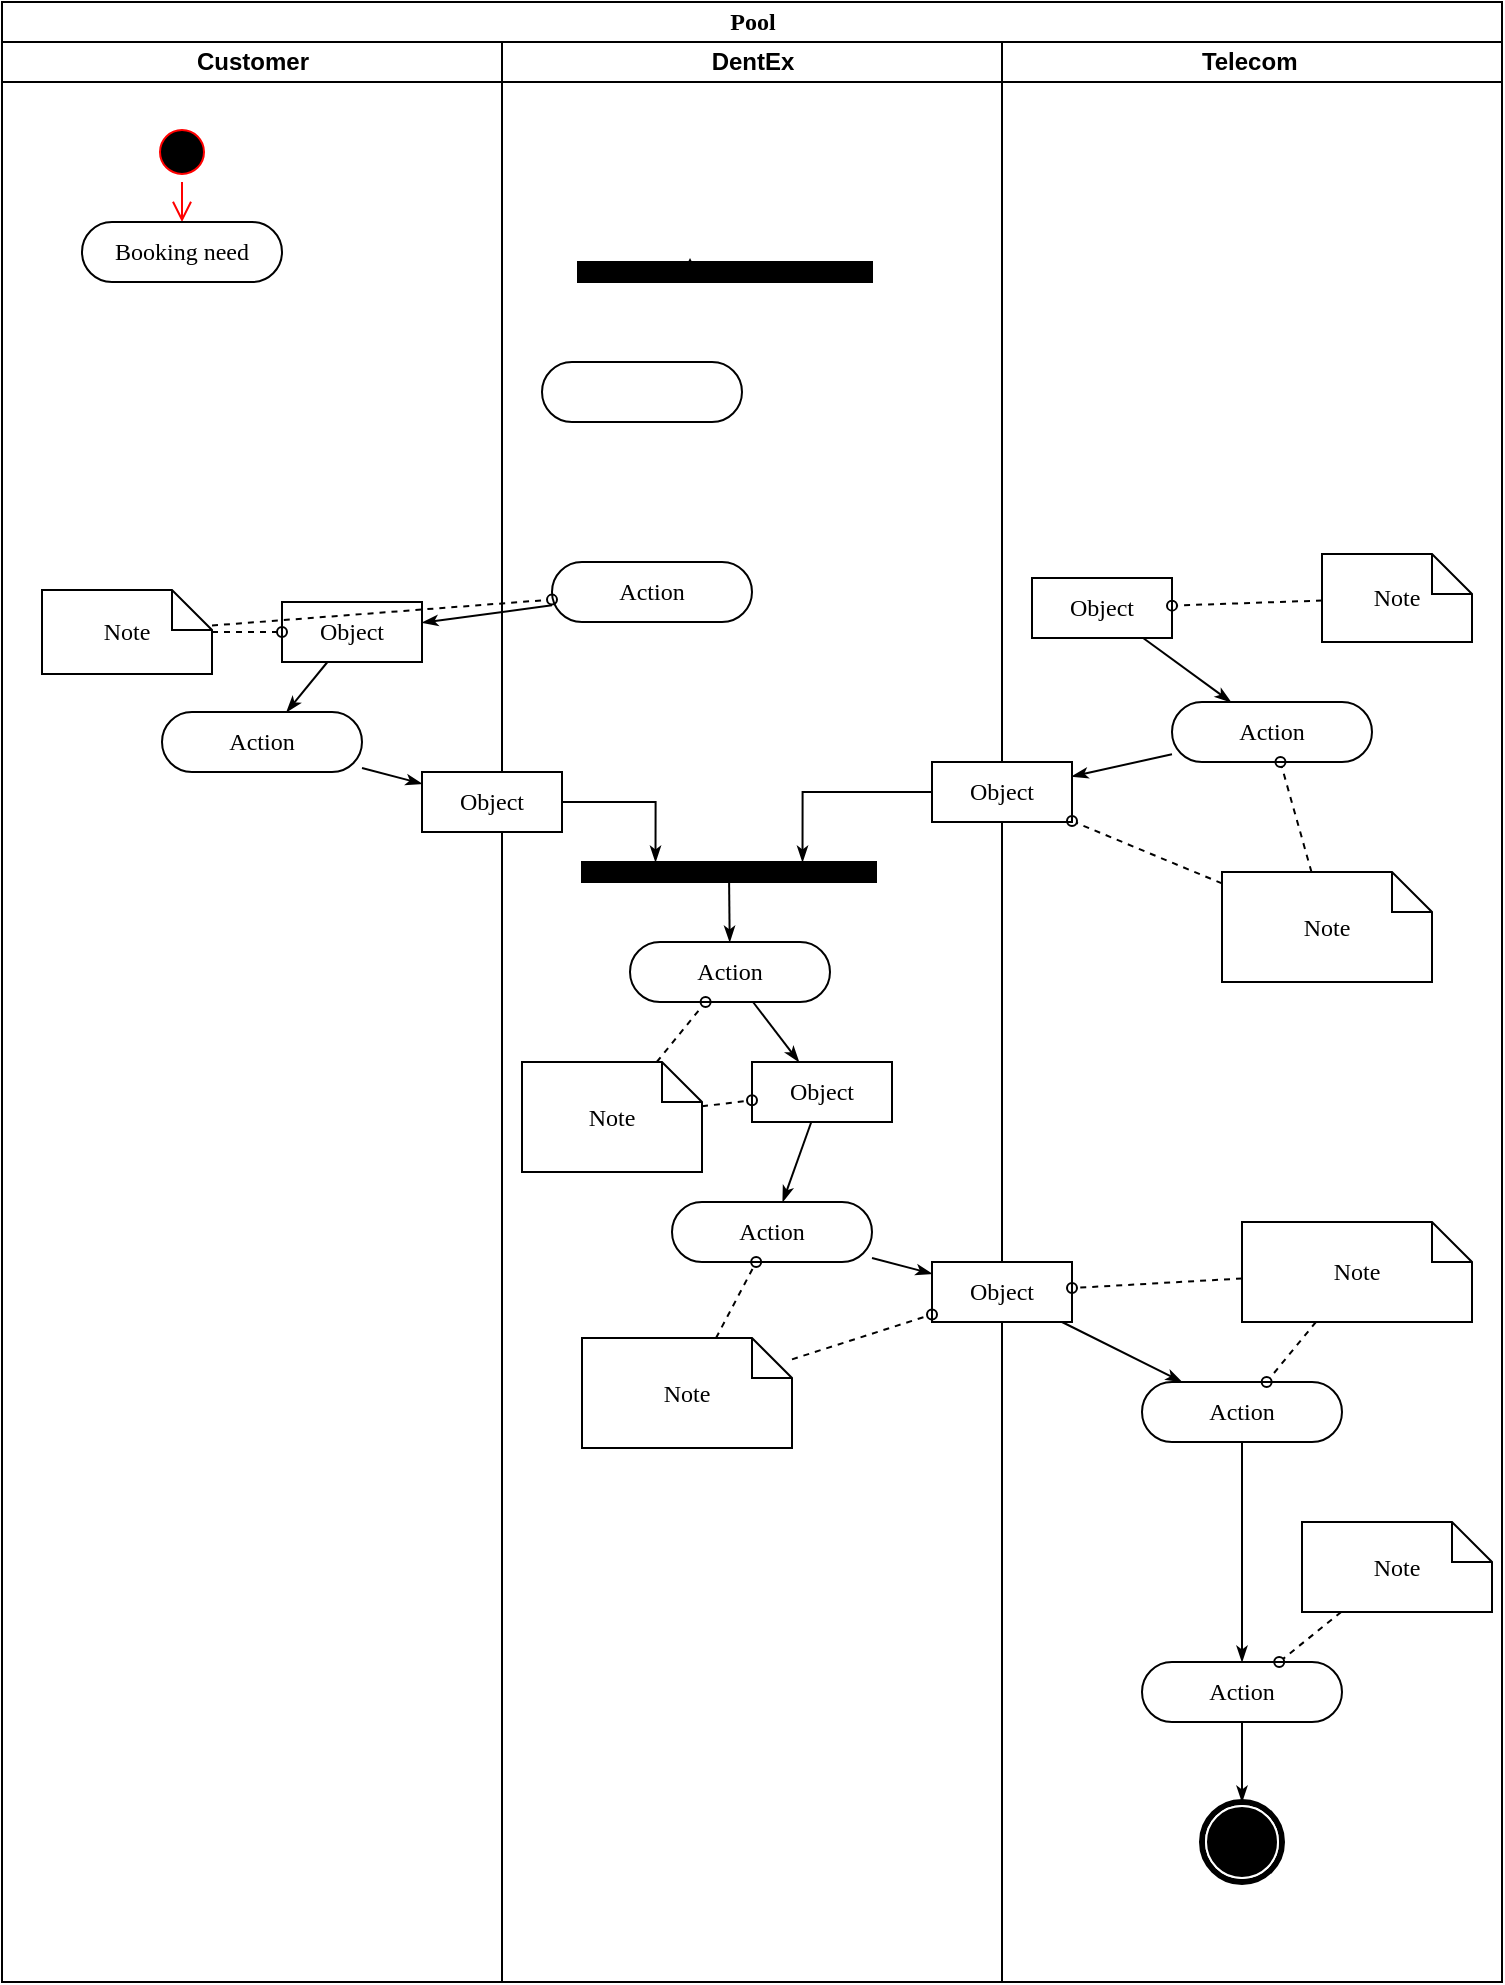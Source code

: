 <mxfile version="14.4.2" type="github" pages="4">
  <diagram name="Page-1" id="0783ab3e-0a74-02c8-0abd-f7b4e66b4bec">
    <mxGraphModel dx="1422" dy="794" grid="1" gridSize="10" guides="1" tooltips="1" connect="1" arrows="1" fold="1" page="1" pageScale="1" pageWidth="850" pageHeight="1100" background="#ffffff" math="0" shadow="0">
      <root>
        <mxCell id="0" />
        <mxCell id="1" parent="0" />
        <mxCell id="1c1d494c118603dd-1" value="Pool" style="swimlane;html=1;childLayout=stackLayout;startSize=20;rounded=0;shadow=0;comic=0;labelBackgroundColor=none;strokeWidth=1;fontFamily=Verdana;fontSize=12;align=center;" parent="1" vertex="1">
          <mxGeometry x="40" y="20" width="750" height="990" as="geometry">
            <mxRectangle x="40" y="20" width="60" height="20" as="alternateBounds" />
          </mxGeometry>
        </mxCell>
        <mxCell id="1c1d494c118603dd-2" value="Customer" style="swimlane;html=1;startSize=20;" parent="1c1d494c118603dd-1" vertex="1">
          <mxGeometry y="20" width="250" height="970" as="geometry" />
        </mxCell>
        <mxCell id="1c1d494c118603dd-7" value="Action" style="rounded=1;whiteSpace=wrap;html=1;shadow=0;comic=0;labelBackgroundColor=none;strokeWidth=1;fontFamily=Verdana;fontSize=12;align=center;arcSize=50;" parent="1c1d494c118603dd-2" vertex="1">
          <mxGeometry x="80" y="335" width="100" height="30" as="geometry" />
        </mxCell>
        <mxCell id="1c1d494c118603dd-35" style="edgeStyle=none;rounded=0;html=1;labelBackgroundColor=none;startArrow=none;startFill=0;startSize=5;endArrow=classicThin;endFill=1;endSize=5;jettySize=auto;orthogonalLoop=1;strokeWidth=1;fontFamily=Verdana;fontSize=12" parent="1c1d494c118603dd-2" source="1c1d494c118603dd-10" target="1c1d494c118603dd-7" edge="1">
          <mxGeometry relative="1" as="geometry" />
        </mxCell>
        <mxCell id="1c1d494c118603dd-10" value="Object" style="rounded=0;whiteSpace=wrap;html=1;shadow=0;comic=0;labelBackgroundColor=none;strokeWidth=1;fontFamily=Verdana;fontSize=12;align=center;arcSize=50;" parent="1c1d494c118603dd-2" vertex="1">
          <mxGeometry x="140" y="280" width="70" height="30" as="geometry" />
        </mxCell>
        <mxCell id="1c1d494c118603dd-47" style="edgeStyle=none;rounded=0;html=1;dashed=1;labelBackgroundColor=none;startArrow=none;startFill=0;startSize=5;endArrow=oval;endFill=0;endSize=5;jettySize=auto;orthogonalLoop=1;strokeWidth=1;fontFamily=Verdana;fontSize=12" parent="1c1d494c118603dd-2" source="1c1d494c118603dd-21" target="1c1d494c118603dd-10" edge="1">
          <mxGeometry relative="1" as="geometry" />
        </mxCell>
        <mxCell id="1c1d494c118603dd-21" value="Note" style="shape=note;whiteSpace=wrap;html=1;rounded=0;shadow=0;comic=0;labelBackgroundColor=none;strokeWidth=1;fontFamily=Verdana;fontSize=12;align=center;size=20;" parent="1c1d494c118603dd-2" vertex="1">
          <mxGeometry x="20" y="274" width="85" height="42" as="geometry" />
        </mxCell>
        <mxCell id="fylUbaiRWSBlvSD2-Fe6-2" value="" style="ellipse;html=1;shape=startState;fillColor=#000000;strokeColor=#ff0000;" vertex="1" parent="1c1d494c118603dd-2">
          <mxGeometry x="75" y="40" width="30" height="30" as="geometry" />
        </mxCell>
        <mxCell id="fylUbaiRWSBlvSD2-Fe6-3" value="" style="edgeStyle=orthogonalEdgeStyle;html=1;verticalAlign=bottom;endArrow=open;endSize=8;strokeColor=#ff0000;" edge="1" source="fylUbaiRWSBlvSD2-Fe6-2" parent="1c1d494c118603dd-2">
          <mxGeometry relative="1" as="geometry">
            <mxPoint x="90" y="90" as="targetPoint" />
          </mxGeometry>
        </mxCell>
        <mxCell id="Eo7OAkcIlS5WO51Id_is-1" value="Booking need" style="rounded=1;whiteSpace=wrap;html=1;shadow=0;comic=0;labelBackgroundColor=none;strokeWidth=1;fontFamily=Verdana;fontSize=12;align=center;arcSize=50;" vertex="1" parent="1c1d494c118603dd-2">
          <mxGeometry x="40" y="90" width="100" height="30" as="geometry" />
        </mxCell>
        <mxCell id="1c1d494c118603dd-3" value="DentEx" style="swimlane;html=1;startSize=20;" parent="1c1d494c118603dd-1" vertex="1">
          <mxGeometry x="250" y="20" width="250" height="970" as="geometry" />
        </mxCell>
        <mxCell id="1c1d494c118603dd-40" style="edgeStyle=none;rounded=0;html=1;labelBackgroundColor=none;startArrow=none;startFill=0;startSize=5;endArrow=classicThin;endFill=1;endSize=5;jettySize=auto;orthogonalLoop=1;strokeWidth=1;fontFamily=Verdana;fontSize=12" parent="1c1d494c118603dd-3" source="1c1d494c118603dd-11" target="1c1d494c118603dd-15" edge="1">
          <mxGeometry relative="1" as="geometry" />
        </mxCell>
        <mxCell id="1c1d494c118603dd-11" value="Action" style="rounded=1;whiteSpace=wrap;html=1;shadow=0;comic=0;labelBackgroundColor=none;strokeWidth=1;fontFamily=Verdana;fontSize=12;align=center;arcSize=50;" parent="1c1d494c118603dd-3" vertex="1">
          <mxGeometry x="64" y="450" width="100" height="30" as="geometry" />
        </mxCell>
        <mxCell id="1c1d494c118603dd-39" style="edgeStyle=none;rounded=0;html=1;labelBackgroundColor=none;startArrow=none;startFill=0;startSize=5;endArrow=classicThin;endFill=1;endSize=5;jettySize=auto;orthogonalLoop=1;strokeWidth=1;fontFamily=Verdana;fontSize=12" parent="1c1d494c118603dd-3" source="1c1d494c118603dd-12" target="1c1d494c118603dd-11" edge="1">
          <mxGeometry relative="1" as="geometry" />
        </mxCell>
        <mxCell id="1c1d494c118603dd-12" value="" style="whiteSpace=wrap;html=1;rounded=0;shadow=0;comic=0;labelBackgroundColor=none;strokeWidth=1;fillColor=#000000;fontFamily=Verdana;fontSize=12;align=center;rotation=0;" parent="1c1d494c118603dd-3" vertex="1">
          <mxGeometry x="40" y="410" width="147" height="10" as="geometry" />
        </mxCell>
        <mxCell id="1c1d494c118603dd-32" style="edgeStyle=orthogonalEdgeStyle;rounded=0;html=1;entryX=0.25;entryY=0;labelBackgroundColor=none;startArrow=none;startFill=0;startSize=5;endArrow=classicThin;endFill=1;endSize=5;jettySize=auto;orthogonalLoop=1;strokeWidth=1;fontFamily=Verdana;fontSize=12" parent="1c1d494c118603dd-3" source="1c1d494c118603dd-14" target="1c1d494c118603dd-12" edge="1">
          <mxGeometry relative="1" as="geometry" />
        </mxCell>
        <mxCell id="1c1d494c118603dd-14" value="Object" style="rounded=0;whiteSpace=wrap;html=1;shadow=0;comic=0;labelBackgroundColor=none;strokeWidth=1;fontFamily=Verdana;fontSize=12;align=center;arcSize=50;" parent="1c1d494c118603dd-3" vertex="1">
          <mxGeometry x="-40" y="365" width="70" height="30" as="geometry" />
        </mxCell>
        <mxCell id="1c1d494c118603dd-41" style="edgeStyle=none;rounded=0;html=1;labelBackgroundColor=none;startArrow=none;startFill=0;startSize=5;endArrow=classicThin;endFill=1;endSize=5;jettySize=auto;orthogonalLoop=1;strokeWidth=1;fontFamily=Verdana;fontSize=12" parent="1c1d494c118603dd-3" source="1c1d494c118603dd-15" target="1c1d494c118603dd-16" edge="1">
          <mxGeometry relative="1" as="geometry" />
        </mxCell>
        <mxCell id="1c1d494c118603dd-15" value="Object" style="rounded=0;whiteSpace=wrap;html=1;shadow=0;comic=0;labelBackgroundColor=none;strokeWidth=1;fontFamily=Verdana;fontSize=12;align=center;arcSize=50;" parent="1c1d494c118603dd-3" vertex="1">
          <mxGeometry x="125" y="510" width="70" height="30" as="geometry" />
        </mxCell>
        <mxCell id="1c1d494c118603dd-16" value="Action" style="rounded=1;whiteSpace=wrap;html=1;shadow=0;comic=0;labelBackgroundColor=none;strokeWidth=1;fontFamily=Verdana;fontSize=12;align=center;arcSize=50;" parent="1c1d494c118603dd-3" vertex="1">
          <mxGeometry x="85" y="580" width="100" height="30" as="geometry" />
        </mxCell>
        <mxCell id="1c1d494c118603dd-52" style="edgeStyle=none;rounded=0;html=1;dashed=1;labelBackgroundColor=none;startArrow=none;startFill=0;startSize=5;endArrow=oval;endFill=0;endSize=5;jettySize=auto;orthogonalLoop=1;strokeWidth=1;fontFamily=Verdana;fontSize=12" parent="1c1d494c118603dd-3" source="1c1d494c118603dd-23" target="1c1d494c118603dd-11" edge="1">
          <mxGeometry relative="1" as="geometry" />
        </mxCell>
        <mxCell id="1c1d494c118603dd-53" style="edgeStyle=none;rounded=0;html=1;dashed=1;labelBackgroundColor=none;startArrow=none;startFill=0;startSize=5;endArrow=oval;endFill=0;endSize=5;jettySize=auto;orthogonalLoop=1;strokeWidth=1;fontFamily=Verdana;fontSize=12" parent="1c1d494c118603dd-3" source="1c1d494c118603dd-23" target="1c1d494c118603dd-15" edge="1">
          <mxGeometry relative="1" as="geometry" />
        </mxCell>
        <mxCell id="1c1d494c118603dd-23" value="Note" style="shape=note;whiteSpace=wrap;html=1;rounded=0;shadow=0;comic=0;labelBackgroundColor=none;strokeWidth=1;fontFamily=Verdana;fontSize=12;align=center;size=20;" parent="1c1d494c118603dd-3" vertex="1">
          <mxGeometry x="10" y="510" width="90" height="55" as="geometry" />
        </mxCell>
        <mxCell id="1c1d494c118603dd-54" style="edgeStyle=none;rounded=0;html=1;dashed=1;labelBackgroundColor=none;startArrow=none;startFill=0;startSize=5;endArrow=oval;endFill=0;endSize=5;jettySize=auto;orthogonalLoop=1;strokeWidth=1;fontFamily=Verdana;fontSize=12" parent="1c1d494c118603dd-3" source="1c1d494c118603dd-24" target="1c1d494c118603dd-16" edge="1">
          <mxGeometry relative="1" as="geometry" />
        </mxCell>
        <mxCell id="1c1d494c118603dd-24" value="Note" style="shape=note;whiteSpace=wrap;html=1;rounded=0;shadow=0;comic=0;labelBackgroundColor=none;strokeWidth=1;fontFamily=Verdana;fontSize=12;align=center;size=20;" parent="1c1d494c118603dd-3" vertex="1">
          <mxGeometry x="40" y="648" width="105" height="55" as="geometry" />
        </mxCell>
        <mxCell id="1c1d494c118603dd-6" value="Action" style="rounded=1;whiteSpace=wrap;html=1;shadow=0;comic=0;labelBackgroundColor=none;strokeWidth=1;fontFamily=Verdana;fontSize=12;align=center;arcSize=50;" parent="1c1d494c118603dd-3" vertex="1">
          <mxGeometry x="25" y="260" width="100" height="30" as="geometry" />
        </mxCell>
        <mxCell id="60571a20871a0731-3" value="" style="whiteSpace=wrap;html=1;rounded=0;shadow=0;comic=0;labelBackgroundColor=none;strokeWidth=1;fillColor=#000000;fontFamily=Verdana;fontSize=12;align=center;rotation=0;" parent="1c1d494c118603dd-3" vertex="1">
          <mxGeometry x="38" y="110" width="147" height="10" as="geometry" />
        </mxCell>
        <mxCell id="Eo7OAkcIlS5WO51Id_is-2" style="edgeStyle=orthogonalEdgeStyle;rounded=0;orthogonalLoop=1;jettySize=auto;html=1;exitX=0.25;exitY=0;exitDx=0;exitDy=0;entryX=0.381;entryY=-0.2;entryDx=0;entryDy=0;entryPerimeter=0;" edge="1" parent="1c1d494c118603dd-3" source="60571a20871a0731-3" target="60571a20871a0731-3">
          <mxGeometry relative="1" as="geometry" />
        </mxCell>
        <mxCell id="Eo7OAkcIlS5WO51Id_is-4" value="" style="rounded=1;whiteSpace=wrap;html=1;shadow=0;comic=0;labelBackgroundColor=none;strokeWidth=1;fontFamily=Verdana;fontSize=12;align=center;arcSize=50;" vertex="1" parent="1c1d494c118603dd-3">
          <mxGeometry x="20" y="160" width="100" height="30" as="geometry" />
        </mxCell>
        <mxCell id="1c1d494c118603dd-4" value="Telecom&amp;nbsp;" style="swimlane;html=1;startSize=20;" parent="1c1d494c118603dd-1" vertex="1">
          <mxGeometry x="500" y="20" width="250" height="970" as="geometry" />
        </mxCell>
        <mxCell id="1c1d494c118603dd-38" style="edgeStyle=none;rounded=0;html=1;labelBackgroundColor=none;startArrow=none;startFill=0;startSize=5;endArrow=classicThin;endFill=1;endSize=5;jettySize=auto;orthogonalLoop=1;strokeWidth=1;fontFamily=Verdana;fontSize=12" parent="1c1d494c118603dd-4" source="1c1d494c118603dd-8" target="1c1d494c118603dd-13" edge="1">
          <mxGeometry relative="1" as="geometry" />
        </mxCell>
        <mxCell id="1c1d494c118603dd-8" value="Action" style="rounded=1;whiteSpace=wrap;html=1;shadow=0;comic=0;labelBackgroundColor=none;strokeWidth=1;fontFamily=Verdana;fontSize=12;align=center;arcSize=50;" parent="1c1d494c118603dd-4" vertex="1">
          <mxGeometry x="85" y="330" width="100" height="30" as="geometry" />
        </mxCell>
        <mxCell id="1c1d494c118603dd-37" style="edgeStyle=none;rounded=0;html=1;labelBackgroundColor=none;startArrow=none;startFill=0;startSize=5;endArrow=classicThin;endFill=1;endSize=5;jettySize=auto;orthogonalLoop=1;strokeWidth=1;fontFamily=Verdana;fontSize=12" parent="1c1d494c118603dd-4" source="1c1d494c118603dd-9" target="1c1d494c118603dd-8" edge="1">
          <mxGeometry relative="1" as="geometry" />
        </mxCell>
        <mxCell id="1c1d494c118603dd-9" value="Object" style="rounded=0;whiteSpace=wrap;html=1;shadow=0;comic=0;labelBackgroundColor=none;strokeWidth=1;fontFamily=Verdana;fontSize=12;align=center;arcSize=50;" parent="1c1d494c118603dd-4" vertex="1">
          <mxGeometry x="15" y="268" width="70" height="30" as="geometry" />
        </mxCell>
        <mxCell id="1c1d494c118603dd-13" value="Object" style="rounded=0;whiteSpace=wrap;html=1;shadow=0;comic=0;labelBackgroundColor=none;strokeWidth=1;fontFamily=Verdana;fontSize=12;align=center;arcSize=50;" parent="1c1d494c118603dd-4" vertex="1">
          <mxGeometry x="-35" y="360" width="70" height="30" as="geometry" />
        </mxCell>
        <mxCell id="1c1d494c118603dd-43" style="edgeStyle=none;rounded=0;html=1;labelBackgroundColor=none;startArrow=none;startFill=0;startSize=5;endArrow=classicThin;endFill=1;endSize=5;jettySize=auto;orthogonalLoop=1;strokeWidth=1;fontFamily=Verdana;fontSize=12" parent="1c1d494c118603dd-4" source="1c1d494c118603dd-17" target="1c1d494c118603dd-18" edge="1">
          <mxGeometry relative="1" as="geometry" />
        </mxCell>
        <mxCell id="1c1d494c118603dd-17" value="Object" style="rounded=0;whiteSpace=wrap;html=1;shadow=0;comic=0;labelBackgroundColor=none;strokeWidth=1;fontFamily=Verdana;fontSize=12;align=center;arcSize=50;" parent="1c1d494c118603dd-4" vertex="1">
          <mxGeometry x="-35" y="610" width="70" height="30" as="geometry" />
        </mxCell>
        <mxCell id="1c1d494c118603dd-44" style="edgeStyle=none;rounded=0;html=1;labelBackgroundColor=none;startArrow=none;startFill=0;startSize=5;endArrow=classicThin;endFill=1;endSize=5;jettySize=auto;orthogonalLoop=1;strokeWidth=1;fontFamily=Verdana;fontSize=12" parent="1c1d494c118603dd-4" source="1c1d494c118603dd-18" target="1c1d494c118603dd-19" edge="1">
          <mxGeometry relative="1" as="geometry" />
        </mxCell>
        <mxCell id="1c1d494c118603dd-18" value="Action" style="rounded=1;whiteSpace=wrap;html=1;shadow=0;comic=0;labelBackgroundColor=none;strokeWidth=1;fontFamily=Verdana;fontSize=12;align=center;arcSize=50;" parent="1c1d494c118603dd-4" vertex="1">
          <mxGeometry x="70" y="670" width="100" height="30" as="geometry" />
        </mxCell>
        <mxCell id="1c1d494c118603dd-45" style="edgeStyle=none;rounded=0;html=1;labelBackgroundColor=none;startArrow=none;startFill=0;startSize=5;endArrow=classicThin;endFill=1;endSize=5;jettySize=auto;orthogonalLoop=1;strokeWidth=1;fontFamily=Verdana;fontSize=12" parent="1c1d494c118603dd-4" source="1c1d494c118603dd-19" target="60571a20871a0731-5" edge="1">
          <mxGeometry relative="1" as="geometry" />
        </mxCell>
        <mxCell id="1c1d494c118603dd-19" value="Action" style="rounded=1;whiteSpace=wrap;html=1;shadow=0;comic=0;labelBackgroundColor=none;strokeWidth=1;fontFamily=Verdana;fontSize=12;align=center;arcSize=50;" parent="1c1d494c118603dd-4" vertex="1">
          <mxGeometry x="70" y="810" width="100" height="30" as="geometry" />
        </mxCell>
        <mxCell id="60571a20871a0731-5" value="" style="shape=mxgraph.bpmn.shape;html=1;verticalLabelPosition=bottom;labelBackgroundColor=#ffffff;verticalAlign=top;perimeter=ellipsePerimeter;outline=end;symbol=terminate;rounded=0;shadow=0;comic=0;strokeWidth=1;fontFamily=Verdana;fontSize=12;align=center;" parent="1c1d494c118603dd-4" vertex="1">
          <mxGeometry x="100" y="880" width="40" height="40" as="geometry" />
        </mxCell>
        <mxCell id="1c1d494c118603dd-49" style="edgeStyle=none;rounded=0;html=1;dashed=1;labelBackgroundColor=none;startArrow=none;startFill=0;startSize=5;endArrow=oval;endFill=0;endSize=5;jettySize=auto;orthogonalLoop=1;strokeWidth=1;fontFamily=Verdana;fontSize=12" parent="1c1d494c118603dd-4" source="1c1d494c118603dd-20" target="1c1d494c118603dd-9" edge="1">
          <mxGeometry relative="1" as="geometry" />
        </mxCell>
        <mxCell id="1c1d494c118603dd-20" value="Note" style="shape=note;whiteSpace=wrap;html=1;rounded=0;shadow=0;comic=0;labelBackgroundColor=none;strokeWidth=1;fontFamily=Verdana;fontSize=12;align=center;size=20;" parent="1c1d494c118603dd-4" vertex="1">
          <mxGeometry x="160" y="256" width="75" height="44" as="geometry" />
        </mxCell>
        <mxCell id="1c1d494c118603dd-50" style="edgeStyle=none;rounded=0;html=1;dashed=1;labelBackgroundColor=none;startArrow=none;startFill=0;startSize=5;endArrow=oval;endFill=0;endSize=5;jettySize=auto;orthogonalLoop=1;strokeWidth=1;fontFamily=Verdana;fontSize=12" parent="1c1d494c118603dd-4" source="1c1d494c118603dd-22" target="1c1d494c118603dd-8" edge="1">
          <mxGeometry relative="1" as="geometry" />
        </mxCell>
        <mxCell id="1c1d494c118603dd-51" style="edgeStyle=none;rounded=0;html=1;dashed=1;labelBackgroundColor=none;startArrow=none;startFill=0;startSize=5;endArrow=oval;endFill=0;endSize=5;jettySize=auto;orthogonalLoop=1;strokeWidth=1;fontFamily=Verdana;fontSize=12" parent="1c1d494c118603dd-4" source="1c1d494c118603dd-22" target="1c1d494c118603dd-13" edge="1">
          <mxGeometry relative="1" as="geometry" />
        </mxCell>
        <mxCell id="1c1d494c118603dd-22" value="Note" style="shape=note;whiteSpace=wrap;html=1;rounded=0;shadow=0;comic=0;labelBackgroundColor=none;strokeWidth=1;fontFamily=Verdana;fontSize=12;align=center;size=20;" parent="1c1d494c118603dd-4" vertex="1">
          <mxGeometry x="110" y="415" width="105" height="55" as="geometry" />
        </mxCell>
        <mxCell id="1c1d494c118603dd-56" style="edgeStyle=none;rounded=0;html=1;dashed=1;labelBackgroundColor=none;startArrow=none;startFill=0;startSize=5;endArrow=oval;endFill=0;endSize=5;jettySize=auto;orthogonalLoop=1;strokeWidth=1;fontFamily=Verdana;fontSize=12" parent="1c1d494c118603dd-4" source="1c1d494c118603dd-25" target="1c1d494c118603dd-18" edge="1">
          <mxGeometry relative="1" as="geometry" />
        </mxCell>
        <mxCell id="1c1d494c118603dd-57" style="edgeStyle=none;rounded=0;html=1;dashed=1;labelBackgroundColor=none;startArrow=none;startFill=0;startSize=5;endArrow=oval;endFill=0;endSize=5;jettySize=auto;orthogonalLoop=1;strokeWidth=1;fontFamily=Verdana;fontSize=12" parent="1c1d494c118603dd-4" source="1c1d494c118603dd-25" target="1c1d494c118603dd-17" edge="1">
          <mxGeometry relative="1" as="geometry" />
        </mxCell>
        <mxCell id="1c1d494c118603dd-25" value="Note" style="shape=note;whiteSpace=wrap;html=1;rounded=0;shadow=0;comic=0;labelBackgroundColor=none;strokeWidth=1;fontFamily=Verdana;fontSize=12;align=center;size=20;" parent="1c1d494c118603dd-4" vertex="1">
          <mxGeometry x="120" y="590" width="115" height="50" as="geometry" />
        </mxCell>
        <mxCell id="1c1d494c118603dd-58" style="edgeStyle=none;rounded=0;html=1;dashed=1;labelBackgroundColor=none;startArrow=none;startFill=0;startSize=5;endArrow=oval;endFill=0;endSize=5;jettySize=auto;orthogonalLoop=1;strokeWidth=1;fontFamily=Verdana;fontSize=12" parent="1c1d494c118603dd-4" source="1c1d494c118603dd-26" target="1c1d494c118603dd-19" edge="1">
          <mxGeometry relative="1" as="geometry" />
        </mxCell>
        <mxCell id="1c1d494c118603dd-26" value="Note" style="shape=note;whiteSpace=wrap;html=1;rounded=0;shadow=0;comic=0;labelBackgroundColor=none;strokeWidth=1;fontFamily=Verdana;fontSize=12;align=center;size=20;" parent="1c1d494c118603dd-4" vertex="1">
          <mxGeometry x="150" y="740" width="95" height="45" as="geometry" />
        </mxCell>
        <mxCell id="1c1d494c118603dd-31" style="edgeStyle=orthogonalEdgeStyle;rounded=0;html=1;entryX=0.75;entryY=0;labelBackgroundColor=none;startArrow=none;startFill=0;startSize=5;endArrow=classicThin;endFill=1;endSize=5;jettySize=auto;orthogonalLoop=1;strokeWidth=1;fontFamily=Verdana;fontSize=12" parent="1c1d494c118603dd-1" source="1c1d494c118603dd-13" target="1c1d494c118603dd-12" edge="1">
          <mxGeometry relative="1" as="geometry" />
        </mxCell>
        <mxCell id="1c1d494c118603dd-36" style="edgeStyle=none;rounded=0;html=1;labelBackgroundColor=none;startArrow=none;startFill=0;startSize=5;endArrow=classicThin;endFill=1;endSize=5;jettySize=auto;orthogonalLoop=1;strokeWidth=1;fontFamily=Verdana;fontSize=12" parent="1c1d494c118603dd-1" source="1c1d494c118603dd-7" target="1c1d494c118603dd-14" edge="1">
          <mxGeometry relative="1" as="geometry" />
        </mxCell>
        <mxCell id="1c1d494c118603dd-42" style="edgeStyle=none;rounded=0;html=1;labelBackgroundColor=none;startArrow=none;startFill=0;startSize=5;endArrow=classicThin;endFill=1;endSize=5;jettySize=auto;orthogonalLoop=1;strokeWidth=1;fontFamily=Verdana;fontSize=12" parent="1c1d494c118603dd-1" source="1c1d494c118603dd-16" target="1c1d494c118603dd-17" edge="1">
          <mxGeometry relative="1" as="geometry" />
        </mxCell>
        <mxCell id="1c1d494c118603dd-55" style="edgeStyle=none;rounded=0;html=1;dashed=1;labelBackgroundColor=none;startArrow=none;startFill=0;startSize=5;endArrow=oval;endFill=0;endSize=5;jettySize=auto;orthogonalLoop=1;strokeWidth=1;fontFamily=Verdana;fontSize=12" parent="1c1d494c118603dd-1" source="1c1d494c118603dd-24" target="1c1d494c118603dd-17" edge="1">
          <mxGeometry relative="1" as="geometry" />
        </mxCell>
        <mxCell id="1c1d494c118603dd-34" style="edgeStyle=none;rounded=0;html=1;labelBackgroundColor=none;startArrow=none;startFill=0;startSize=5;endArrow=classicThin;endFill=1;endSize=5;jettySize=auto;orthogonalLoop=1;strokeWidth=1;fontFamily=Verdana;fontSize=12" parent="1c1d494c118603dd-1" source="1c1d494c118603dd-6" target="1c1d494c118603dd-10" edge="1">
          <mxGeometry relative="1" as="geometry" />
        </mxCell>
        <mxCell id="1c1d494c118603dd-46" style="edgeStyle=none;rounded=0;html=1;labelBackgroundColor=none;startArrow=none;startFill=0;startSize=5;endArrow=oval;endFill=0;endSize=5;jettySize=auto;orthogonalLoop=1;strokeWidth=1;fontFamily=Verdana;fontSize=12;dashed=1;" parent="1c1d494c118603dd-1" source="1c1d494c118603dd-21" target="1c1d494c118603dd-6" edge="1">
          <mxGeometry relative="1" as="geometry" />
        </mxCell>
      </root>
    </mxGraphModel>
  </diagram>
  <diagram id="XKicjBqkZUmZc7X0LlZ3" name="Page-2">
    <mxGraphModel dx="1422" dy="1644" grid="1" gridSize="10" guides="1" tooltips="1" connect="1" arrows="1" fold="1" page="1" pageScale="1" pageWidth="1100" pageHeight="850" math="0" shadow="0">
      <root>
        <mxCell id="z2TaUVEMX1e-t13wkmzT-0" />
        <mxCell id="z2TaUVEMX1e-t13wkmzT-1" parent="z2TaUVEMX1e-t13wkmzT-0" />
        <mxCell id="4owVhDsK_cg7FhL75YFz-5" style="edgeStyle=orthogonalEdgeStyle;rounded=0;orthogonalLoop=1;jettySize=auto;html=1;" edge="1" parent="z2TaUVEMX1e-t13wkmzT-1" source="4owVhDsK_cg7FhL75YFz-0">
          <mxGeometry relative="1" as="geometry">
            <mxPoint x="585" y="-730" as="targetPoint" />
          </mxGeometry>
        </mxCell>
        <mxCell id="4owVhDsK_cg7FhL75YFz-0" value="" style="ellipse;html=1;shape=startState;fillColor=#000000;strokeColor=#ff0000;" vertex="1" parent="z2TaUVEMX1e-t13wkmzT-1">
          <mxGeometry x="570" y="-820" width="30" height="30" as="geometry" />
        </mxCell>
        <mxCell id="4owVhDsK_cg7FhL75YFz-6" style="edgeStyle=orthogonalEdgeStyle;rounded=0;orthogonalLoop=1;jettySize=auto;html=1;entryX=0.5;entryY=0;entryDx=0;entryDy=0;strokeColor=#FF0000;" edge="1" parent="z2TaUVEMX1e-t13wkmzT-1" source="4owVhDsK_cg7FhL75YFz-4">
          <mxGeometry relative="1" as="geometry">
            <mxPoint x="340" y="-640" as="targetPoint" />
          </mxGeometry>
        </mxCell>
        <mxCell id="4owVhDsK_cg7FhL75YFz-8" style="edgeStyle=orthogonalEdgeStyle;rounded=0;orthogonalLoop=1;jettySize=auto;html=1;exitX=1;exitY=0.5;exitDx=0;exitDy=0;strokeColor=#FF0000;" edge="1" parent="z2TaUVEMX1e-t13wkmzT-1" source="4owVhDsK_cg7FhL75YFz-4">
          <mxGeometry relative="1" as="geometry">
            <mxPoint x="790" y="-490" as="targetPoint" />
          </mxGeometry>
        </mxCell>
        <mxCell id="4owVhDsK_cg7FhL75YFz-4" value="Update Record" style="rhombus;whiteSpace=wrap;html=1;" vertex="1" parent="z2TaUVEMX1e-t13wkmzT-1">
          <mxGeometry x="545" y="-730" width="80" height="80" as="geometry" />
        </mxCell>
        <mxCell id="4owVhDsK_cg7FhL75YFz-7" value="Add Dicom image" style="text;html=1;align=center;verticalAlign=middle;resizable=0;points=[];autosize=1;" vertex="1" parent="z2TaUVEMX1e-t13wkmzT-1">
          <mxGeometry x="355" y="-720" width="110" height="20" as="geometry" />
        </mxCell>
        <mxCell id="4owVhDsK_cg7FhL75YFz-9" value="Add Perscriprion" style="text;html=1;align=center;verticalAlign=middle;resizable=0;points=[];autosize=1;" vertex="1" parent="z2TaUVEMX1e-t13wkmzT-1">
          <mxGeometry x="620" y="-710" width="100" height="20" as="geometry" />
        </mxCell>
        <mxCell id="4owVhDsK_cg7FhL75YFz-14" value="Open network location" style="rounded=1;whiteSpace=wrap;html=1;arcSize=40;fontColor=#000000;fillColor=#ffffc0;strokeColor=#ff0000;" vertex="1" parent="z2TaUVEMX1e-t13wkmzT-1">
          <mxGeometry x="280" y="-640" width="120" height="40" as="geometry" />
        </mxCell>
        <mxCell id="4owVhDsK_cg7FhL75YFz-15" value="" style="edgeStyle=orthogonalEdgeStyle;html=1;verticalAlign=bottom;endArrow=open;endSize=8;strokeColor=#ff0000;" edge="1" source="4owVhDsK_cg7FhL75YFz-14" parent="z2TaUVEMX1e-t13wkmzT-1">
          <mxGeometry relative="1" as="geometry">
            <mxPoint x="340" y="-490" as="targetPoint" />
            <Array as="points">
              <mxPoint x="340" y="-490" />
              <mxPoint x="340" y="-490" />
            </Array>
          </mxGeometry>
        </mxCell>
        <mxCell id="4owVhDsK_cg7FhL75YFz-24" style="edgeStyle=orthogonalEdgeStyle;rounded=0;orthogonalLoop=1;jettySize=auto;html=1;exitX=0.5;exitY=1;exitDx=0;exitDy=0;entryX=1;entryY=0.5;entryDx=0;entryDy=0;strokeColor=#FF0000;" edge="1" parent="z2TaUVEMX1e-t13wkmzT-1" source="4owVhDsK_cg7FhL75YFz-17" target="4owVhDsK_cg7FhL75YFz-20">
          <mxGeometry relative="1" as="geometry" />
        </mxCell>
        <mxCell id="4owVhDsK_cg7FhL75YFz-17" value="Enter prescription text" style="rounded=1;whiteSpace=wrap;html=1;arcSize=40;fontColor=#000000;fillColor=#ffffc0;strokeColor=#ff0000;" vertex="1" parent="z2TaUVEMX1e-t13wkmzT-1">
          <mxGeometry x="730" y="-490" width="120" height="40" as="geometry" />
        </mxCell>
        <mxCell id="4owVhDsK_cg7FhL75YFz-23" style="edgeStyle=orthogonalEdgeStyle;rounded=0;orthogonalLoop=1;jettySize=auto;html=1;exitX=0.5;exitY=1;exitDx=0;exitDy=0;entryX=0;entryY=0.5;entryDx=0;entryDy=0;strokeColor=#FF0000;" edge="1" parent="z2TaUVEMX1e-t13wkmzT-1" source="4owVhDsK_cg7FhL75YFz-18" target="4owVhDsK_cg7FhL75YFz-20">
          <mxGeometry relative="1" as="geometry" />
        </mxCell>
        <mxCell id="4owVhDsK_cg7FhL75YFz-18" value="Open network location" style="rounded=1;whiteSpace=wrap;html=1;arcSize=40;fontColor=#000000;fillColor=#ffffc0;strokeColor=#ff0000;" vertex="1" parent="z2TaUVEMX1e-t13wkmzT-1">
          <mxGeometry x="280" y="-490" width="120" height="40" as="geometry" />
        </mxCell>
        <mxCell id="pgu1-t7BSQAcQ_LjNmTR-1" style="edgeStyle=orthogonalEdgeStyle;rounded=0;orthogonalLoop=1;jettySize=auto;html=1;exitX=0.5;exitY=1;exitDx=0;exitDy=0;strokeColor=#FF0000;" edge="1" parent="z2TaUVEMX1e-t13wkmzT-1" source="4owVhDsK_cg7FhL75YFz-20" target="pgu1-t7BSQAcQ_LjNmTR-0">
          <mxGeometry relative="1" as="geometry" />
        </mxCell>
        <mxCell id="4owVhDsK_cg7FhL75YFz-20" value="Save File" style="rounded=1;whiteSpace=wrap;html=1;arcSize=40;fontColor=#000000;fillColor=#ffffc0;strokeColor=#ff0000;" vertex="1" parent="z2TaUVEMX1e-t13wkmzT-1">
          <mxGeometry x="525" y="-425" width="120" height="40" as="geometry" />
        </mxCell>
        <mxCell id="4owVhDsK_cg7FhL75YFz-25" value="Update Patient Record Activity Diagram" style="text;html=1;align=center;verticalAlign=middle;resizable=0;points=[];autosize=1;" vertex="1" parent="z2TaUVEMX1e-t13wkmzT-1">
          <mxGeometry x="435" y="-580" width="230" height="20" as="geometry" />
        </mxCell>
        <mxCell id="pgu1-t7BSQAcQ_LjNmTR-0" value="" style="ellipse;html=1;shape=endState;fillColor=#000000;strokeColor=#ff0000;" vertex="1" parent="z2TaUVEMX1e-t13wkmzT-1">
          <mxGeometry x="570" y="-340" width="30" height="30" as="geometry" />
        </mxCell>
      </root>
    </mxGraphModel>
  </diagram>
  <diagram id="gD3FeKe6oVoQZfHyVRab" name="Page-3">
    <mxGraphModel dx="1422" dy="794" grid="1" gridSize="10" guides="1" tooltips="1" connect="1" arrows="1" fold="1" page="1" pageScale="1" pageWidth="1100" pageHeight="850" math="0" shadow="0">
      <root>
        <mxCell id="LWgd5bq6Y8AX8y1Lg9TS-0" />
        <mxCell id="LWgd5bq6Y8AX8y1Lg9TS-1" parent="LWgd5bq6Y8AX8y1Lg9TS-0" />
        <mxCell id="4mT0mmFEevvE73dHQdi4-1" value="Activity" style="rounded=1;whiteSpace=wrap;html=1;arcSize=40;fontColor=#000000;fillColor=#ffffc0;strokeColor=#ff0000;" vertex="1" parent="LWgd5bq6Y8AX8y1Lg9TS-1">
          <mxGeometry x="465" y="180" width="120" height="40" as="geometry" />
        </mxCell>
        <mxCell id="4mT0mmFEevvE73dHQdi4-2" value="" style="edgeStyle=orthogonalEdgeStyle;html=1;verticalAlign=bottom;endArrow=open;endSize=8;strokeColor=#ff0000;" edge="1" source="4mT0mmFEevvE73dHQdi4-1" parent="LWgd5bq6Y8AX8y1Lg9TS-1">
          <mxGeometry relative="1" as="geometry">
            <mxPoint x="530" y="330" as="targetPoint" />
            <Array as="points">
              <mxPoint x="525" y="330" />
            </Array>
          </mxGeometry>
        </mxCell>
        <mxCell id="llew0pVHdBcLqU4_RgM--0" value="" style="ellipse;html=1;shape=startState;fillColor=#000000;strokeColor=#ff0000;" vertex="1" parent="LWgd5bq6Y8AX8y1Lg9TS-1">
          <mxGeometry x="510" y="70" width="30" height="30" as="geometry" />
        </mxCell>
        <mxCell id="llew0pVHdBcLqU4_RgM--1" value="" style="edgeStyle=orthogonalEdgeStyle;html=1;verticalAlign=bottom;endArrow=open;endSize=8;strokeColor=#ff0000;" edge="1" source="llew0pVHdBcLqU4_RgM--0" parent="LWgd5bq6Y8AX8y1Lg9TS-1">
          <mxGeometry relative="1" as="geometry">
            <mxPoint x="525" y="160" as="targetPoint" />
          </mxGeometry>
        </mxCell>
      </root>
    </mxGraphModel>
  </diagram>
  <diagram id="nSWnSh9SjgJdZZzxbxYe" name="Page-4">
    <mxGraphModel dx="1422" dy="794" grid="1" gridSize="10" guides="1" tooltips="1" connect="1" arrows="1" fold="1" page="1" pageScale="1" pageWidth="1100" pageHeight="850" math="0" shadow="0">
      <root>
        <mxCell id="mzjAj_oOBKvn4CmR0Fp8-0" />
        <mxCell id="mzjAj_oOBKvn4CmR0Fp8-1" parent="mzjAj_oOBKvn4CmR0Fp8-0" />
        <mxCell id="mzjAj_oOBKvn4CmR0Fp8-2" value="Telephone booking&amp;nbsp;" style="swimlane;html=1;childLayout=stackLayout;startSize=20;rounded=0;shadow=0;comic=0;labelBackgroundColor=none;strokeWidth=1;fontFamily=Verdana;fontSize=12;align=center;" vertex="1" parent="mzjAj_oOBKvn4CmR0Fp8-1">
          <mxGeometry x="70" y="40" width="1090" height="1050" as="geometry">
            <mxRectangle x="40" y="20" width="60" height="20" as="alternateBounds" />
          </mxGeometry>
        </mxCell>
        <mxCell id="mzjAj_oOBKvn4CmR0Fp8-3" value="Patient" style="swimlane;html=1;startSize=20;" vertex="1" parent="mzjAj_oOBKvn4CmR0Fp8-2">
          <mxGeometry y="20" width="250" height="1030" as="geometry" />
        </mxCell>
        <mxCell id="mzjAj_oOBKvn4CmR0Fp8-9" value="" style="ellipse;html=1;shape=startState;fillColor=#000000;strokeColor=#ff0000;" vertex="1" parent="mzjAj_oOBKvn4CmR0Fp8-3">
          <mxGeometry x="75" y="40" width="30" height="30" as="geometry" />
        </mxCell>
        <mxCell id="mzjAj_oOBKvn4CmR0Fp8-10" value="" style="edgeStyle=orthogonalEdgeStyle;html=1;verticalAlign=bottom;endArrow=open;endSize=8;strokeColor=#ff0000;" edge="1" parent="mzjAj_oOBKvn4CmR0Fp8-3" source="mzjAj_oOBKvn4CmR0Fp8-9">
          <mxGeometry relative="1" as="geometry">
            <mxPoint x="90" y="90" as="targetPoint" />
          </mxGeometry>
        </mxCell>
        <mxCell id="mzjAj_oOBKvn4CmR0Fp8-11" value="Booking need" style="rounded=1;whiteSpace=wrap;html=1;shadow=0;comic=0;labelBackgroundColor=none;strokeWidth=1;fontFamily=Verdana;fontSize=12;align=center;arcSize=50;" vertex="1" parent="mzjAj_oOBKvn4CmR0Fp8-3">
          <mxGeometry x="40" y="90" width="100" height="30" as="geometry" />
        </mxCell>
        <mxCell id="mzjAj_oOBKvn4CmR0Fp8-209" value="Confirm Booking and Personal details" style="rounded=1;whiteSpace=wrap;html=1;shadow=0;comic=0;labelBackgroundColor=none;strokeWidth=1;fontFamily=Verdana;fontSize=12;align=center;arcSize=50;" vertex="1" parent="mzjAj_oOBKvn4CmR0Fp8-3">
          <mxGeometry x="30" y="400" width="122.5" height="40" as="geometry" />
        </mxCell>
        <mxCell id="mzjAj_oOBKvn4CmR0Fp8-232" value="" style="whiteSpace=wrap;html=1;rounded=0;shadow=0;comic=0;labelBackgroundColor=none;strokeWidth=1;fillColor=#000000;fontFamily=Verdana;fontSize=12;align=center;rotation=0;" vertex="1" parent="mzjAj_oOBKvn4CmR0Fp8-3">
          <mxGeometry x="27.5" y="870" width="195" height="10" as="geometry" />
        </mxCell>
        <mxCell id="mzjAj_oOBKvn4CmR0Fp8-247" value="Confirm booking" style="text;html=1;align=center;verticalAlign=middle;resizable=0;points=[];autosize=1;" vertex="1" parent="mzjAj_oOBKvn4CmR0Fp8-3">
          <mxGeometry x="5" y="900" width="100" height="20" as="geometry" />
        </mxCell>
        <mxCell id="mzjAj_oOBKvn4CmR0Fp8-251" value="" style="strokeWidth=2;html=1;shape=mxgraph.flowchart.decision;whiteSpace=wrap;" vertex="1" parent="mzjAj_oOBKvn4CmR0Fp8-3">
          <mxGeometry x="90" y="920" width="70" height="60" as="geometry" />
        </mxCell>
        <mxCell id="mzjAj_oOBKvn4CmR0Fp8-31" value="Telecom&amp;nbsp;" style="swimlane;html=1;startSize=20;" vertex="1" parent="mzjAj_oOBKvn4CmR0Fp8-2">
          <mxGeometry x="250" y="20" width="250" height="1030" as="geometry" />
        </mxCell>
        <mxCell id="mzjAj_oOBKvn4CmR0Fp8-205" style="edgeStyle=orthogonalEdgeStyle;rounded=0;orthogonalLoop=1;jettySize=auto;html=1;exitX=0.5;exitY=1;exitDx=0;exitDy=0;entryX=0.19;entryY=-0.1;entryDx=0;entryDy=0;entryPerimeter=0;strokeColor=#FF0000;" edge="1" parent="mzjAj_oOBKvn4CmR0Fp8-31" source="mzjAj_oOBKvn4CmR0Fp8-30" target="mzjAj_oOBKvn4CmR0Fp8-204">
          <mxGeometry relative="1" as="geometry" />
        </mxCell>
        <mxCell id="mzjAj_oOBKvn4CmR0Fp8-30" value="Select Dentist" style="rounded=1;whiteSpace=wrap;html=1;shadow=0;comic=0;labelBackgroundColor=none;strokeWidth=1;fontFamily=Verdana;fontSize=12;align=center;arcSize=50;" vertex="1" parent="mzjAj_oOBKvn4CmR0Fp8-31">
          <mxGeometry x="20" y="220" width="100" height="30" as="geometry" />
        </mxCell>
        <mxCell id="mzjAj_oOBKvn4CmR0Fp8-215" style="edgeStyle=orthogonalEdgeStyle;rounded=0;orthogonalLoop=1;jettySize=auto;html=1;exitX=0.5;exitY=1;exitDx=0;exitDy=0;exitPerimeter=0;entryX=0.405;entryY=0.05;entryDx=0;entryDy=0;entryPerimeter=0;strokeColor=#FF0000;" edge="1" parent="mzjAj_oOBKvn4CmR0Fp8-31" source="mzjAj_oOBKvn4CmR0Fp8-107" target="mzjAj_oOBKvn4CmR0Fp8-193">
          <mxGeometry relative="1" as="geometry" />
        </mxCell>
        <mxCell id="mzjAj_oOBKvn4CmR0Fp8-107" value="Automatic assignment&amp;nbsp;" style="strokeWidth=2;html=1;shape=mxgraph.flowchart.decision;whiteSpace=wrap;" vertex="1" parent="mzjAj_oOBKvn4CmR0Fp8-31">
          <mxGeometry x="60" y="70" width="110" height="70" as="geometry" />
        </mxCell>
        <mxCell id="mzjAj_oOBKvn4CmR0Fp8-202" style="edgeStyle=orthogonalEdgeStyle;rounded=0;orthogonalLoop=1;jettySize=auto;html=1;exitX=0.25;exitY=1;exitDx=0;exitDy=0;entryX=0.62;entryY=-0.1;entryDx=0;entryDy=0;entryPerimeter=0;strokeColor=#FF0000;" edge="1" parent="mzjAj_oOBKvn4CmR0Fp8-31" source="mzjAj_oOBKvn4CmR0Fp8-193" target="mzjAj_oOBKvn4CmR0Fp8-30">
          <mxGeometry relative="1" as="geometry" />
        </mxCell>
        <mxCell id="mzjAj_oOBKvn4CmR0Fp8-203" style="edgeStyle=orthogonalEdgeStyle;rounded=0;orthogonalLoop=1;jettySize=auto;html=1;exitX=0.75;exitY=1;exitDx=0;exitDy=0;entryX=0.44;entryY=-0.033;entryDx=0;entryDy=0;entryPerimeter=0;strokeColor=#FF0000;" edge="1" parent="mzjAj_oOBKvn4CmR0Fp8-31" source="mzjAj_oOBKvn4CmR0Fp8-193" target="mzjAj_oOBKvn4CmR0Fp8-200">
          <mxGeometry relative="1" as="geometry" />
        </mxCell>
        <mxCell id="mzjAj_oOBKvn4CmR0Fp8-193" value="" style="whiteSpace=wrap;html=1;rounded=0;shadow=0;comic=0;labelBackgroundColor=none;strokeWidth=1;fillColor=#000000;fontFamily=Verdana;fontSize=12;align=center;rotation=0;" vertex="1" parent="mzjAj_oOBKvn4CmR0Fp8-31">
          <mxGeometry x="40" y="170" width="195" height="10" as="geometry" />
        </mxCell>
        <mxCell id="mzjAj_oOBKvn4CmR0Fp8-206" style="edgeStyle=orthogonalEdgeStyle;rounded=0;orthogonalLoop=1;jettySize=auto;html=1;exitX=0.5;exitY=1;exitDx=0;exitDy=0;entryX=0.795;entryY=-0.3;entryDx=0;entryDy=0;entryPerimeter=0;strokeColor=#FF0000;" edge="1" parent="mzjAj_oOBKvn4CmR0Fp8-31" source="mzjAj_oOBKvn4CmR0Fp8-200" target="mzjAj_oOBKvn4CmR0Fp8-204">
          <mxGeometry relative="1" as="geometry" />
        </mxCell>
        <mxCell id="mzjAj_oOBKvn4CmR0Fp8-200" value="Select Date" style="rounded=1;whiteSpace=wrap;html=1;shadow=0;comic=0;labelBackgroundColor=none;strokeWidth=1;fontFamily=Verdana;fontSize=12;align=center;arcSize=50;" vertex="1" parent="mzjAj_oOBKvn4CmR0Fp8-31">
          <mxGeometry x="140" y="220" width="100" height="30" as="geometry" />
        </mxCell>
        <mxCell id="mzjAj_oOBKvn4CmR0Fp8-204" value="" style="whiteSpace=wrap;html=1;rounded=0;shadow=0;comic=0;labelBackgroundColor=none;strokeWidth=1;fillColor=#000000;fontFamily=Verdana;fontSize=12;align=center;rotation=0;" vertex="1" parent="mzjAj_oOBKvn4CmR0Fp8-31">
          <mxGeometry x="30" y="280" width="200" height="10" as="geometry" />
        </mxCell>
        <mxCell id="mzjAj_oOBKvn4CmR0Fp8-173" value="DentEx" style="swimlane;html=1;startSize=20;" vertex="1" parent="mzjAj_oOBKvn4CmR0Fp8-2">
          <mxGeometry x="500" y="20" width="340" height="1030" as="geometry" />
        </mxCell>
        <mxCell id="mzjAj_oOBKvn4CmR0Fp8-188" value="" style="rounded=1;whiteSpace=wrap;html=1;shadow=0;comic=0;labelBackgroundColor=none;strokeWidth=1;fontFamily=Verdana;fontSize=12;align=center;arcSize=50;" vertex="1" parent="mzjAj_oOBKvn4CmR0Fp8-173">
          <mxGeometry x="100" y="90" width="140" height="60" as="geometry" />
        </mxCell>
        <mxCell id="mzjAj_oOBKvn4CmR0Fp8-197" value="Confirm Dentist Availability" style="rounded=1;whiteSpace=wrap;html=1;shadow=0;comic=0;labelBackgroundColor=none;strokeWidth=1;fontFamily=Verdana;fontSize=12;align=center;arcSize=50;" vertex="1" parent="mzjAj_oOBKvn4CmR0Fp8-173">
          <mxGeometry x="113.75" y="230" width="112.5" height="40" as="geometry" />
        </mxCell>
        <mxCell id="mzjAj_oOBKvn4CmR0Fp8-191" value="Find Available dentist from planner" style="text;html=1;align=center;verticalAlign=middle;resizable=0;points=[];autosize=1;" vertex="1" parent="mzjAj_oOBKvn4CmR0Fp8-173">
          <mxGeometry x="70" y="100" width="200" height="20" as="geometry" />
        </mxCell>
        <mxCell id="mzjAj_oOBKvn4CmR0Fp8-224" style="edgeStyle=orthogonalEdgeStyle;rounded=0;orthogonalLoop=1;jettySize=auto;html=1;exitX=0.5;exitY=1;exitDx=0;exitDy=0;entryX=0.179;entryY=0;entryDx=0;entryDy=0;entryPerimeter=0;strokeColor=#FF0000;" edge="1" parent="mzjAj_oOBKvn4CmR0Fp8-173" source="mzjAj_oOBKvn4CmR0Fp8-212" target="mzjAj_oOBKvn4CmR0Fp8-223">
          <mxGeometry relative="1" as="geometry" />
        </mxCell>
        <mxCell id="mzjAj_oOBKvn4CmR0Fp8-212" value="Store Booking" style="rounded=1;whiteSpace=wrap;html=1;shadow=0;comic=0;labelBackgroundColor=none;strokeWidth=1;fontFamily=Verdana;fontSize=12;align=center;arcSize=50;" vertex="1" parent="mzjAj_oOBKvn4CmR0Fp8-173">
          <mxGeometry x="30" y="490" width="100" height="30" as="geometry" />
        </mxCell>
        <mxCell id="mzjAj_oOBKvn4CmR0Fp8-220" style="edgeStyle=orthogonalEdgeStyle;rounded=0;orthogonalLoop=1;jettySize=auto;html=1;exitX=0.25;exitY=1;exitDx=0;exitDy=0;entryX=0.64;entryY=0;entryDx=0;entryDy=0;entryPerimeter=0;strokeColor=#FF0000;" edge="1" parent="mzjAj_oOBKvn4CmR0Fp8-173" source="mzjAj_oOBKvn4CmR0Fp8-219" target="mzjAj_oOBKvn4CmR0Fp8-212">
          <mxGeometry relative="1" as="geometry" />
        </mxCell>
        <mxCell id="mzjAj_oOBKvn4CmR0Fp8-222" style="edgeStyle=orthogonalEdgeStyle;rounded=0;orthogonalLoop=1;jettySize=auto;html=1;exitX=0.75;exitY=1;exitDx=0;exitDy=0;entryX=0.391;entryY=0.05;entryDx=0;entryDy=0;entryPerimeter=0;strokeColor=#FF0000;" edge="1" parent="mzjAj_oOBKvn4CmR0Fp8-173" source="mzjAj_oOBKvn4CmR0Fp8-219" target="mzjAj_oOBKvn4CmR0Fp8-97">
          <mxGeometry relative="1" as="geometry" />
        </mxCell>
        <mxCell id="mzjAj_oOBKvn4CmR0Fp8-219" value="" style="whiteSpace=wrap;html=1;rounded=0;shadow=0;comic=0;labelBackgroundColor=none;strokeWidth=1;fillColor=#000000;fontFamily=Verdana;fontSize=12;align=center;rotation=0;" vertex="1" parent="mzjAj_oOBKvn4CmR0Fp8-173">
          <mxGeometry x="45" y="440" width="195" height="10" as="geometry" />
        </mxCell>
        <mxCell id="mzjAj_oOBKvn4CmR0Fp8-225" style="edgeStyle=orthogonalEdgeStyle;rounded=0;orthogonalLoop=1;jettySize=auto;html=1;exitX=0.5;exitY=1;exitDx=0;exitDy=0;entryX=0.841;entryY=-0.1;entryDx=0;entryDy=0;entryPerimeter=0;strokeColor=#FF0000;" edge="1" parent="mzjAj_oOBKvn4CmR0Fp8-173" source="mzjAj_oOBKvn4CmR0Fp8-97" target="mzjAj_oOBKvn4CmR0Fp8-223">
          <mxGeometry relative="1" as="geometry" />
        </mxCell>
        <mxCell id="mzjAj_oOBKvn4CmR0Fp8-97" value="Create confirmation text" style="rounded=1;whiteSpace=wrap;html=1;shadow=0;comic=0;labelBackgroundColor=none;strokeWidth=1;fontFamily=Verdana;fontSize=12;align=center;arcSize=50;" vertex="1" parent="mzjAj_oOBKvn4CmR0Fp8-173">
          <mxGeometry x="150" y="485" width="115" height="40" as="geometry" />
        </mxCell>
        <mxCell id="mzjAj_oOBKvn4CmR0Fp8-223" value="" style="whiteSpace=wrap;html=1;rounded=0;shadow=0;comic=0;labelBackgroundColor=none;strokeWidth=1;fillColor=#000000;fontFamily=Verdana;fontSize=12;align=center;rotation=0;" vertex="1" parent="mzjAj_oOBKvn4CmR0Fp8-173">
          <mxGeometry x="45" y="550" width="195" height="10" as="geometry" />
        </mxCell>
        <mxCell id="mzjAj_oOBKvn4CmR0Fp8-231" value="Is Date within 2 days of booking date&amp;nbsp;" style="strokeWidth=2;html=1;shape=mxgraph.flowchart.decision;whiteSpace=wrap;" vertex="1" parent="mzjAj_oOBKvn4CmR0Fp8-173">
          <mxGeometry x="66" y="600" width="153" height="130" as="geometry" />
        </mxCell>
        <mxCell id="mzjAj_oOBKvn4CmR0Fp8-230" style="edgeStyle=orthogonalEdgeStyle;rounded=0;orthogonalLoop=1;jettySize=auto;html=1;exitX=0.5;exitY=1;exitDx=0;exitDy=0;strokeColor=#FF0000;" edge="1" parent="mzjAj_oOBKvn4CmR0Fp8-173" source="mzjAj_oOBKvn4CmR0Fp8-223" target="mzjAj_oOBKvn4CmR0Fp8-231">
          <mxGeometry relative="1" as="geometry">
            <mxPoint x="143" y="690" as="targetPoint" />
          </mxGeometry>
        </mxCell>
        <mxCell id="mzjAj_oOBKvn4CmR0Fp8-236" value="Wait" style="rounded=1;whiteSpace=wrap;html=1;shadow=0;comic=0;labelBackgroundColor=none;strokeWidth=1;fontFamily=Verdana;fontSize=12;align=center;arcSize=50;" vertex="1" parent="mzjAj_oOBKvn4CmR0Fp8-173">
          <mxGeometry x="240" y="650" width="80" height="30" as="geometry" />
        </mxCell>
        <mxCell id="mzjAj_oOBKvn4CmR0Fp8-238" value="Create reminder text&amp;nbsp;" style="rounded=1;whiteSpace=wrap;html=1;shadow=0;comic=0;labelBackgroundColor=none;strokeWidth=1;fontFamily=Verdana;fontSize=12;align=center;arcSize=50;" vertex="1" parent="mzjAj_oOBKvn4CmR0Fp8-173">
          <mxGeometry x="100" y="810" width="82.5" height="40" as="geometry" />
        </mxCell>
        <mxCell id="mzjAj_oOBKvn4CmR0Fp8-257" style="edgeStyle=orthogonalEdgeStyle;rounded=0;orthogonalLoop=1;jettySize=auto;html=1;exitX=1;exitY=0.5;exitDx=0;exitDy=0;entryX=0.5;entryY=0;entryDx=0;entryDy=0;strokeColor=#FF0000;" edge="1" parent="mzjAj_oOBKvn4CmR0Fp8-173" source="mzjAj_oOBKvn4CmR0Fp8-255" target="mzjAj_oOBKvn4CmR0Fp8-256">
          <mxGeometry relative="1" as="geometry" />
        </mxCell>
        <mxCell id="mzjAj_oOBKvn4CmR0Fp8-255" value="Save Booking" style="rounded=1;whiteSpace=wrap;html=1;shadow=0;comic=0;labelBackgroundColor=none;strokeWidth=1;fontFamily=Verdana;fontSize=12;align=center;arcSize=50;" vertex="1" parent="mzjAj_oOBKvn4CmR0Fp8-173">
          <mxGeometry x="60" y="960" width="82.5" height="40" as="geometry" />
        </mxCell>
        <mxCell id="mzjAj_oOBKvn4CmR0Fp8-256" value="" style="shape=mxgraph.bpmn.shape;html=1;verticalLabelPosition=bottom;labelBackgroundColor=#ffffff;verticalAlign=top;perimeter=ellipsePerimeter;outline=end;symbol=terminate;rounded=0;shadow=0;comic=0;strokeWidth=1;fontFamily=Verdana;fontSize=12;align=center;" vertex="1" parent="mzjAj_oOBKvn4CmR0Fp8-173">
          <mxGeometry x="170" y="990" width="40" height="40" as="geometry" />
        </mxCell>
        <mxCell id="mzjAj_oOBKvn4CmR0Fp8-259" value="free calendar" style="rounded=1;whiteSpace=wrap;html=1;shadow=0;comic=0;labelBackgroundColor=none;strokeWidth=1;fontFamily=Verdana;fontSize=12;align=center;arcSize=50;" vertex="1" parent="mzjAj_oOBKvn4CmR0Fp8-173">
          <mxGeometry x="210" y="890" width="82.5" height="40" as="geometry" />
        </mxCell>
        <mxCell id="mzjAj_oOBKvn4CmR0Fp8-79" value="Text System" style="swimlane;html=1;startSize=20;" vertex="1" parent="mzjAj_oOBKvn4CmR0Fp8-2">
          <mxGeometry x="840" y="20" width="250" height="1030" as="geometry" />
        </mxCell>
        <mxCell id="mzjAj_oOBKvn4CmR0Fp8-195" value="Send text" style="rounded=1;whiteSpace=wrap;html=1;shadow=0;comic=0;labelBackgroundColor=none;strokeWidth=1;fontFamily=Verdana;fontSize=12;align=center;arcSize=50;" vertex="1" parent="mzjAj_oOBKvn4CmR0Fp8-79">
          <mxGeometry x="82.5" y="650" width="100" height="30" as="geometry" />
        </mxCell>
        <mxCell id="mzjAj_oOBKvn4CmR0Fp8-240" value="Send text" style="rounded=1;whiteSpace=wrap;html=1;shadow=0;comic=0;labelBackgroundColor=none;strokeWidth=1;fontFamily=Verdana;fontSize=12;align=center;arcSize=50;" vertex="1" parent="mzjAj_oOBKvn4CmR0Fp8-79">
          <mxGeometry x="100" y="815" width="100" height="30" as="geometry" />
        </mxCell>
        <mxCell id="mzjAj_oOBKvn4CmR0Fp8-106" style="edgeStyle=orthogonalEdgeStyle;rounded=0;orthogonalLoop=1;jettySize=auto;html=1;strokeColor=#FF0000;" edge="1" parent="mzjAj_oOBKvn4CmR0Fp8-2" source="mzjAj_oOBKvn4CmR0Fp8-11" target="mzjAj_oOBKvn4CmR0Fp8-107">
          <mxGeometry relative="1" as="geometry">
            <mxPoint x="90" y="170" as="targetPoint" />
          </mxGeometry>
        </mxCell>
        <mxCell id="mzjAj_oOBKvn4CmR0Fp8-189" style="edgeStyle=orthogonalEdgeStyle;rounded=0;orthogonalLoop=1;jettySize=auto;html=1;exitX=1;exitY=0.5;exitDx=0;exitDy=0;exitPerimeter=0;strokeColor=#FF0000;" edge="1" parent="mzjAj_oOBKvn4CmR0Fp8-2" source="mzjAj_oOBKvn4CmR0Fp8-107" target="mzjAj_oOBKvn4CmR0Fp8-188">
          <mxGeometry relative="1" as="geometry" />
        </mxCell>
        <mxCell id="mzjAj_oOBKvn4CmR0Fp8-207" style="edgeStyle=orthogonalEdgeStyle;rounded=0;orthogonalLoop=1;jettySize=auto;html=1;exitX=0.5;exitY=1;exitDx=0;exitDy=0;entryX=0.5;entryY=0;entryDx=0;entryDy=0;strokeColor=#FF0000;" edge="1" parent="mzjAj_oOBKvn4CmR0Fp8-2" source="mzjAj_oOBKvn4CmR0Fp8-204" target="mzjAj_oOBKvn4CmR0Fp8-197">
          <mxGeometry relative="1" as="geometry" />
        </mxCell>
        <mxCell id="mzjAj_oOBKvn4CmR0Fp8-210" style="edgeStyle=orthogonalEdgeStyle;rounded=0;orthogonalLoop=1;jettySize=auto;html=1;exitX=0.5;exitY=1;exitDx=0;exitDy=0;strokeColor=#FF0000;" edge="1" parent="mzjAj_oOBKvn4CmR0Fp8-2" source="mzjAj_oOBKvn4CmR0Fp8-197" target="mzjAj_oOBKvn4CmR0Fp8-209">
          <mxGeometry relative="1" as="geometry" />
        </mxCell>
        <mxCell id="mzjAj_oOBKvn4CmR0Fp8-211" style="edgeStyle=orthogonalEdgeStyle;rounded=0;orthogonalLoop=1;jettySize=auto;html=1;strokeColor=#FF0000;entryX=0.431;entryY=0;entryDx=0;entryDy=0;entryPerimeter=0;" edge="1" parent="mzjAj_oOBKvn4CmR0Fp8-2" source="mzjAj_oOBKvn4CmR0Fp8-209" target="mzjAj_oOBKvn4CmR0Fp8-219">
          <mxGeometry relative="1" as="geometry">
            <mxPoint x="590" y="440" as="targetPoint" />
          </mxGeometry>
        </mxCell>
        <mxCell id="mzjAj_oOBKvn4CmR0Fp8-226" style="edgeStyle=orthogonalEdgeStyle;rounded=0;orthogonalLoop=1;jettySize=auto;html=1;strokeColor=#FF0000;entryX=0.365;entryY=-0.1;entryDx=0;entryDy=0;entryPerimeter=0;" edge="1" parent="mzjAj_oOBKvn4CmR0Fp8-2" source="mzjAj_oOBKvn4CmR0Fp8-223" target="mzjAj_oOBKvn4CmR0Fp8-195">
          <mxGeometry relative="1" as="geometry">
            <mxPoint x="940" y="575" as="targetPoint" />
          </mxGeometry>
        </mxCell>
        <mxCell id="mzjAj_oOBKvn4CmR0Fp8-233" style="edgeStyle=orthogonalEdgeStyle;rounded=0;orthogonalLoop=1;jettySize=auto;html=1;entryX=0.144;entryY=-0.5;entryDx=0;entryDy=0;entryPerimeter=0;strokeColor=#FF0000;" edge="1" parent="mzjAj_oOBKvn4CmR0Fp8-2" source="mzjAj_oOBKvn4CmR0Fp8-195" target="mzjAj_oOBKvn4CmR0Fp8-232">
          <mxGeometry relative="1" as="geometry">
            <Array as="points">
              <mxPoint x="947" y="760" />
              <mxPoint x="58" y="760" />
            </Array>
          </mxGeometry>
        </mxCell>
        <mxCell id="mzjAj_oOBKvn4CmR0Fp8-241" style="edgeStyle=orthogonalEdgeStyle;rounded=0;orthogonalLoop=1;jettySize=auto;html=1;strokeColor=#FF0000;entryX=0.608;entryY=-0.2;entryDx=0;entryDy=0;entryPerimeter=0;" edge="1" parent="mzjAj_oOBKvn4CmR0Fp8-2" source="mzjAj_oOBKvn4CmR0Fp8-240" target="mzjAj_oOBKvn4CmR0Fp8-232">
          <mxGeometry relative="1" as="geometry">
            <mxPoint x="550" y="900" as="targetPoint" />
            <Array as="points">
              <mxPoint x="990" y="880" />
              <mxPoint x="146" y="880" />
            </Array>
          </mxGeometry>
        </mxCell>
        <mxCell id="mzjAj_oOBKvn4CmR0Fp8-190" value="Yes" style="text;html=1;align=center;verticalAlign=middle;resizable=0;points=[];autosize=1;" vertex="1" parent="mzjAj_oOBKvn4CmR0Fp8-1">
          <mxGeometry x="520" y="140" width="40" height="20" as="geometry" />
        </mxCell>
        <mxCell id="mzjAj_oOBKvn4CmR0Fp8-208" style="edgeStyle=orthogonalEdgeStyle;rounded=0;orthogonalLoop=1;jettySize=auto;html=1;exitX=0.5;exitY=1;exitDx=0;exitDy=0;strokeColor=#FF0000;" edge="1" parent="mzjAj_oOBKvn4CmR0Fp8-1" source="mzjAj_oOBKvn4CmR0Fp8-188">
          <mxGeometry relative="1" as="geometry">
            <mxPoint x="740" y="290" as="targetPoint" />
          </mxGeometry>
        </mxCell>
        <mxCell id="mzjAj_oOBKvn4CmR0Fp8-216" value="No" style="text;html=1;align=center;verticalAlign=middle;resizable=0;points=[];autosize=1;" vertex="1" parent="mzjAj_oOBKvn4CmR0Fp8-1">
          <mxGeometry x="435" y="200" width="30" height="20" as="geometry" />
        </mxCell>
        <mxCell id="mzjAj_oOBKvn4CmR0Fp8-234" style="edgeStyle=orthogonalEdgeStyle;rounded=0;orthogonalLoop=1;jettySize=auto;html=1;exitX=0.5;exitY=1;exitDx=0;exitDy=0;exitPerimeter=0;strokeColor=#FF0000;" edge="1" parent="mzjAj_oOBKvn4CmR0Fp8-1" source="mzjAj_oOBKvn4CmR0Fp8-231">
          <mxGeometry relative="1" as="geometry">
            <mxPoint x="713" y="870" as="targetPoint" />
          </mxGeometry>
        </mxCell>
        <mxCell id="mzjAj_oOBKvn4CmR0Fp8-235" style="edgeStyle=orthogonalEdgeStyle;rounded=0;orthogonalLoop=1;jettySize=auto;html=1;exitX=1;exitY=0.5;exitDx=0;exitDy=0;exitPerimeter=0;strokeColor=#FF0000;" edge="1" parent="mzjAj_oOBKvn4CmR0Fp8-1" source="mzjAj_oOBKvn4CmR0Fp8-231">
          <mxGeometry relative="1" as="geometry">
            <mxPoint x="820" y="725" as="targetPoint" />
          </mxGeometry>
        </mxCell>
        <mxCell id="mzjAj_oOBKvn4CmR0Fp8-237" value="No" style="text;html=1;align=center;verticalAlign=middle;resizable=0;points=[];autosize=1;" vertex="1" parent="mzjAj_oOBKvn4CmR0Fp8-1">
          <mxGeometry x="775" y="690" width="30" height="20" as="geometry" />
        </mxCell>
        <mxCell id="mzjAj_oOBKvn4CmR0Fp8-239" style="edgeStyle=orthogonalEdgeStyle;rounded=0;orthogonalLoop=1;jettySize=auto;html=1;strokeColor=#FF0000;" edge="1" parent="mzjAj_oOBKvn4CmR0Fp8-1" source="mzjAj_oOBKvn4CmR0Fp8-238">
          <mxGeometry relative="1" as="geometry">
            <mxPoint x="1010" y="890" as="targetPoint" />
          </mxGeometry>
        </mxCell>
        <mxCell id="mzjAj_oOBKvn4CmR0Fp8-245" style="edgeStyle=orthogonalEdgeStyle;rounded=0;orthogonalLoop=1;jettySize=auto;html=1;exitX=0.5;exitY=1;exitDx=0;exitDy=0;strokeColor=#FF0000;" edge="1" parent="mzjAj_oOBKvn4CmR0Fp8-1" source="mzjAj_oOBKvn4CmR0Fp8-232">
          <mxGeometry relative="1" as="geometry">
            <mxPoint x="195" y="980" as="targetPoint" />
          </mxGeometry>
        </mxCell>
        <mxCell id="mzjAj_oOBKvn4CmR0Fp8-246" value="" style="strokeWidth=2;html=1;shape=mxgraph.flowchart.decision;whiteSpace=wrap;" vertex="1" parent="mzjAj_oOBKvn4CmR0Fp8-1">
          <mxGeometry x="490" y="660" width="100" height="100" as="geometry" />
        </mxCell>
        <mxCell id="mzjAj_oOBKvn4CmR0Fp8-248" value="" style="strokeWidth=2;html=1;shape=mxgraph.flowchart.decision;whiteSpace=wrap;" vertex="1" parent="mzjAj_oOBKvn4CmR0Fp8-1">
          <mxGeometry x="490" y="660" width="100" height="100" as="geometry" />
        </mxCell>
        <mxCell id="mzjAj_oOBKvn4CmR0Fp8-249" value="" style="strokeWidth=2;html=1;shape=mxgraph.flowchart.decision;whiteSpace=wrap;" vertex="1" parent="mzjAj_oOBKvn4CmR0Fp8-1">
          <mxGeometry x="490" y="660" width="100" height="100" as="geometry" />
        </mxCell>
        <mxCell id="mzjAj_oOBKvn4CmR0Fp8-250" value="" style="strokeWidth=2;html=1;shape=mxgraph.flowchart.decision;whiteSpace=wrap;" vertex="1" parent="mzjAj_oOBKvn4CmR0Fp8-1">
          <mxGeometry x="490" y="660" width="100" height="100" as="geometry" />
        </mxCell>
        <mxCell id="mzjAj_oOBKvn4CmR0Fp8-253" style="edgeStyle=orthogonalEdgeStyle;rounded=0;orthogonalLoop=1;jettySize=auto;html=1;exitX=0;exitY=0.5;exitDx=0;exitDy=0;exitPerimeter=0;strokeColor=#FF0000;" edge="1" parent="mzjAj_oOBKvn4CmR0Fp8-1" source="mzjAj_oOBKvn4CmR0Fp8-251">
          <mxGeometry relative="1" as="geometry">
            <mxPoint x="620" y="1040" as="targetPoint" />
          </mxGeometry>
        </mxCell>
        <mxCell id="mzjAj_oOBKvn4CmR0Fp8-254" value="Yes" style="text;html=1;align=center;verticalAlign=middle;resizable=0;points=[];autosize=1;" vertex="1" parent="mzjAj_oOBKvn4CmR0Fp8-1">
          <mxGeometry x="220" y="1040" width="40" height="20" as="geometry" />
        </mxCell>
        <mxCell id="mzjAj_oOBKvn4CmR0Fp8-260" style="edgeStyle=orthogonalEdgeStyle;rounded=0;orthogonalLoop=1;jettySize=auto;html=1;entryX=0;entryY=0.5;entryDx=0;entryDy=0;strokeColor=#FF0000;" edge="1" parent="mzjAj_oOBKvn4CmR0Fp8-1" source="mzjAj_oOBKvn4CmR0Fp8-258" target="mzjAj_oOBKvn4CmR0Fp8-259">
          <mxGeometry relative="1" as="geometry" />
        </mxCell>
        <mxCell id="mzjAj_oOBKvn4CmR0Fp8-258" value="No" style="text;html=1;align=center;verticalAlign=middle;resizable=0;points=[];autosize=1;" vertex="1" parent="mzjAj_oOBKvn4CmR0Fp8-1">
          <mxGeometry x="235" y="990" width="30" height="20" as="geometry" />
        </mxCell>
      </root>
    </mxGraphModel>
  </diagram>
</mxfile>
